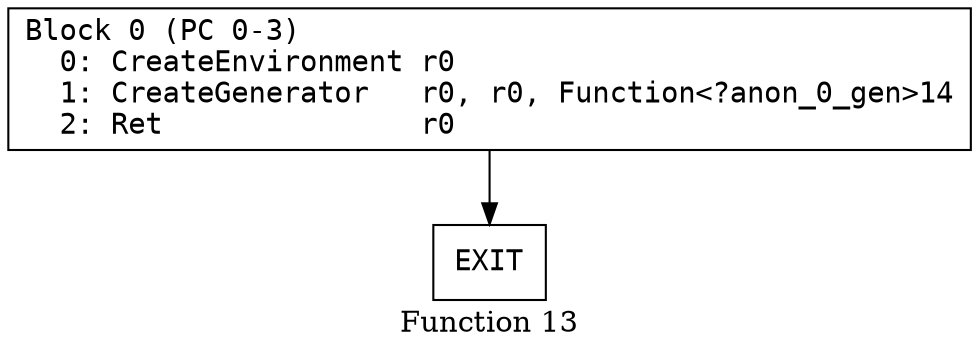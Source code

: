// Function 13 from flow_control
// Generated from data/flow_control.dot

digraph {
  rankdir=TB;
  node [shape=box, fontname="monospace"];

  label = "Function 13";
  style = filled;
  color = lightgrey;

  f13_n0 [ label = "Block 0 (PC 0-3)\l  0: CreateEnvironment r0\l  1: CreateGenerator   r0, r0, Function<?anon_0_gen>14\l  2: Ret               r0\l" ]
  f13_n1 [ label = "EXIT" ]

  f13_n0 -> f13_n1
}
